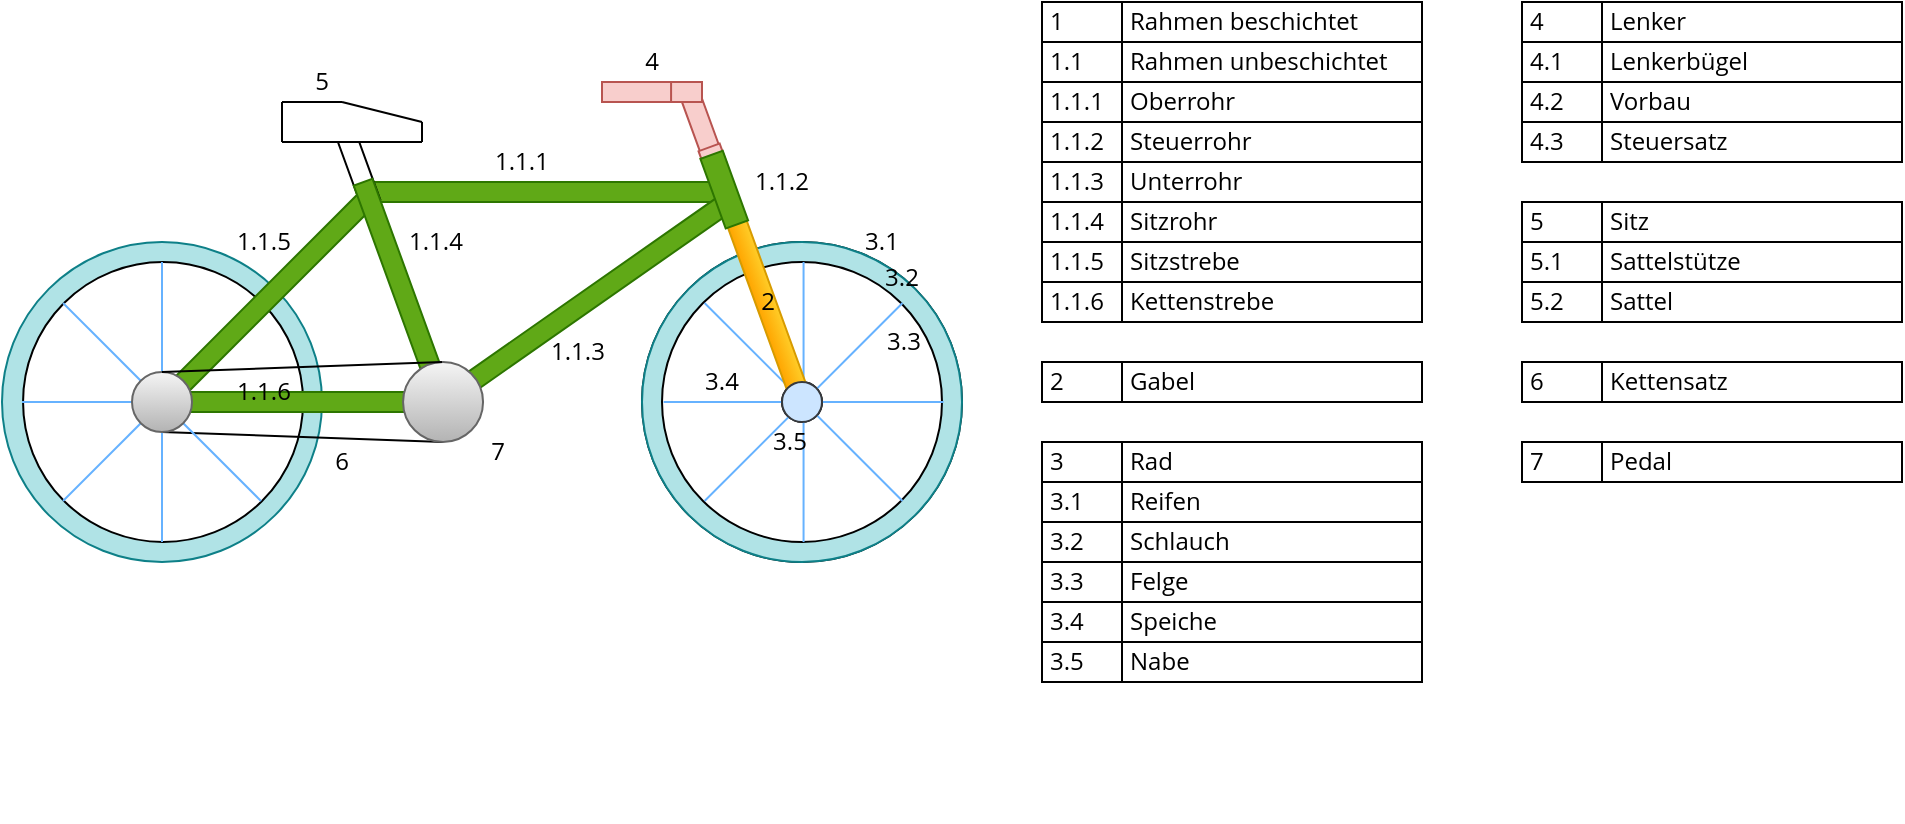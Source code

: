 <mxfile version="13.7.9" type="device"><diagram id="Yoz18WrX2JiBd4pSXsbw" name="Seite-1"><mxGraphModel dx="1102" dy="574" grid="1" gridSize="10" guides="1" tooltips="1" connect="1" arrows="1" fold="1" page="1" pageScale="1" pageWidth="827" pageHeight="1169" math="0" shadow="0"><root><mxCell id="0"/><mxCell id="1" parent="0"/><mxCell id="HeZasuppvlBoS_Fop48x-3" value="" style="rounded=0;whiteSpace=wrap;html=1;align=left;rotation=70;fillColor=#f8cecc;strokeColor=#b85450;fontFamily=Open Sans;fontSize=12;" parent="1" vertex="1"><mxGeometry x="371.49" y="141.18" width="39.4" height="10" as="geometry"/></mxCell><mxCell id="tsj-NuK7oHNZiTiSbq7v-39" value="" style="rounded=0;whiteSpace=wrap;html=1;align=left;fillColor=#60a917;strokeColor=#2D7600;fontColor=#ffffff;fontFamily=Open Sans;fontSize=12;" parent="1" vertex="1"><mxGeometry x="220" y="170" width="180" height="10" as="geometry"/></mxCell><mxCell id="tsj-NuK7oHNZiTiSbq7v-5" value="" style="group;fontFamily=Open Sans;fontSize=12;" parent="1" vertex="1" connectable="0"><mxGeometry x="360" y="200" width="160" height="160" as="geometry"/></mxCell><mxCell id="tsj-NuK7oHNZiTiSbq7v-6" value="" style="ellipse;whiteSpace=wrap;html=1;aspect=fixed;fontFamily=Open Sans;fontSize=12;" parent="tsj-NuK7oHNZiTiSbq7v-5" vertex="1"><mxGeometry width="160" height="160" as="geometry"/></mxCell><mxCell id="tsj-NuK7oHNZiTiSbq7v-7" value="" style="ellipse;whiteSpace=wrap;html=1;aspect=fixed;fontFamily=Open Sans;fontSize=12;" parent="tsj-NuK7oHNZiTiSbq7v-5" vertex="1"><mxGeometry x="10" y="10" width="140" height="140" as="geometry"/></mxCell><mxCell id="tsj-NuK7oHNZiTiSbq7v-12" value="2" style="group;fontFamily=Open Sans;fontSize=12;" parent="tsj-NuK7oHNZiTiSbq7v-5" vertex="1" connectable="0"><mxGeometry width="160" height="160" as="geometry"/></mxCell><mxCell id="tsj-NuK7oHNZiTiSbq7v-13" value="" style="ellipse;whiteSpace=wrap;html=1;aspect=fixed;fillColor=#b0e3e6;strokeColor=#0e8088;fontFamily=Open Sans;fontSize=12;" parent="tsj-NuK7oHNZiTiSbq7v-12" vertex="1"><mxGeometry width="160" height="160" as="geometry"/></mxCell><mxCell id="tsj-NuK7oHNZiTiSbq7v-14" value="" style="ellipse;whiteSpace=wrap;html=1;aspect=fixed;fontFamily=Open Sans;fontSize=12;" parent="tsj-NuK7oHNZiTiSbq7v-12" vertex="1"><mxGeometry x="10" y="10" width="140" height="140" as="geometry"/></mxCell><mxCell id="tsj-NuK7oHNZiTiSbq7v-15" value="" style="ellipse;whiteSpace=wrap;html=1;aspect=fixed;fontFamily=Open Sans;fontSize=12;" parent="tsj-NuK7oHNZiTiSbq7v-12" vertex="1"><mxGeometry x="70" y="70" width="20" height="20" as="geometry"/></mxCell><mxCell id="HeZasuppvlBoS_Fop48x-28" value="" style="group;fontFamily=Open Sans;fontSize=12;" parent="tsj-NuK7oHNZiTiSbq7v-12" vertex="1" connectable="0"><mxGeometry x="10.78" y="10" width="140" height="140" as="geometry"/></mxCell><mxCell id="HeZasuppvlBoS_Fop48x-29" value="" style="endArrow=none;html=1;exitX=0;exitY=1;exitDx=0;exitDy=0;entryX=1;entryY=0;entryDx=0;entryDy=0;strokeColor=#66B2FF;fontFamily=Open Sans;fontSize=12;" parent="HeZasuppvlBoS_Fop48x-28" edge="1"><mxGeometry width="50" height="50" relative="1" as="geometry"><mxPoint x="20.503" y="119.497" as="sourcePoint"/><mxPoint x="119.497" y="20.503" as="targetPoint"/></mxGeometry></mxCell><mxCell id="HeZasuppvlBoS_Fop48x-30" value="" style="endArrow=none;html=1;entryX=0;entryY=0;entryDx=0;entryDy=0;exitX=1;exitY=1;exitDx=0;exitDy=0;strokeColor=#66B2FF;fontFamily=Open Sans;fontSize=12;" parent="HeZasuppvlBoS_Fop48x-28" edge="1"><mxGeometry width="50" height="50" relative="1" as="geometry"><mxPoint x="119.497" y="119.497" as="sourcePoint"/><mxPoint x="20.503" y="20.503" as="targetPoint"/></mxGeometry></mxCell><mxCell id="HeZasuppvlBoS_Fop48x-31" value="" style="endArrow=none;html=1;exitX=0;exitY=0.5;exitDx=0;exitDy=0;entryX=1;entryY=0.5;entryDx=0;entryDy=0;strokeColor=#66B2FF;fontFamily=Open Sans;fontSize=12;" parent="HeZasuppvlBoS_Fop48x-28" edge="1"><mxGeometry width="50" height="50" relative="1" as="geometry"><mxPoint y="70" as="sourcePoint"/><mxPoint x="140" y="70" as="targetPoint"/></mxGeometry></mxCell><mxCell id="HeZasuppvlBoS_Fop48x-32" value="" style="endArrow=none;html=1;entryX=0.5;entryY=0;entryDx=0;entryDy=0;exitX=0.5;exitY=1;exitDx=0;exitDy=0;strokeColor=#66B2FF;fontFamily=Open Sans;fontSize=12;" parent="HeZasuppvlBoS_Fop48x-28" edge="1"><mxGeometry width="50" height="50" relative="1" as="geometry"><mxPoint x="70" y="140" as="sourcePoint"/><mxPoint x="70" as="targetPoint"/></mxGeometry></mxCell><mxCell id="tsj-NuK7oHNZiTiSbq7v-25" value="" style="rounded=0;whiteSpace=wrap;html=1;align=left;rotation=70;gradientColor=#ffa500;fillColor=#ffcd28;strokeColor=#d79b00;fontFamily=Open Sans;fontSize=12;" parent="tsj-NuK7oHNZiTiSbq7v-12" vertex="1"><mxGeometry x="10.78" y="27.56" width="103.92" height="10" as="geometry"/></mxCell><mxCell id="tsj-NuK7oHNZiTiSbq7v-65" value="" style="ellipse;whiteSpace=wrap;html=1;aspect=fixed;align=left;fillColor=#cce5ff;strokeColor=#36393d;fontFamily=Open Sans;fontSize=12;" parent="tsj-NuK7oHNZiTiSbq7v-12" vertex="1"><mxGeometry x="70" y="70" width="20" height="20" as="geometry"/></mxCell><mxCell id="X4fpDZaA_0dJKyTyH7Ew-72" value="3.1" style="text;html=1;strokeColor=none;fillColor=none;align=center;verticalAlign=middle;whiteSpace=wrap;rounded=0;fontFamily=Open Sans;fontSize=12;" vertex="1" parent="tsj-NuK7oHNZiTiSbq7v-12"><mxGeometry x="100" y="-10" width="40" height="20" as="geometry"/></mxCell><mxCell id="X4fpDZaA_0dJKyTyH7Ew-74" value="3.3" style="text;html=1;strokeColor=none;fillColor=none;align=center;verticalAlign=middle;whiteSpace=wrap;rounded=0;fontFamily=Open Sans;fontSize=12;" vertex="1" parent="tsj-NuK7oHNZiTiSbq7v-12"><mxGeometry x="110.78" y="40" width="40" height="20" as="geometry"/></mxCell><mxCell id="X4fpDZaA_0dJKyTyH7Ew-75" value="3.4" style="text;html=1;strokeColor=none;fillColor=none;align=center;verticalAlign=middle;whiteSpace=wrap;rounded=0;fontFamily=Open Sans;fontSize=12;" vertex="1" parent="tsj-NuK7oHNZiTiSbq7v-12"><mxGeometry x="20" y="60" width="40" height="20" as="geometry"/></mxCell><mxCell id="X4fpDZaA_0dJKyTyH7Ew-100" value="3.2" style="text;html=1;strokeColor=none;fillColor=none;align=center;verticalAlign=middle;whiteSpace=wrap;rounded=0;fontFamily=Open Sans;fontSize=12;" vertex="1" parent="tsj-NuK7oHNZiTiSbq7v-12"><mxGeometry x="110" y="7.56" width="40" height="20" as="geometry"/></mxCell><mxCell id="X4fpDZaA_0dJKyTyH7Ew-102" value="3.5" style="text;html=1;strokeColor=none;fillColor=none;align=center;verticalAlign=middle;whiteSpace=wrap;rounded=0;fontFamily=Open Sans;fontSize=12;" vertex="1" parent="tsj-NuK7oHNZiTiSbq7v-12"><mxGeometry x="54" y="90" width="40" height="20" as="geometry"/></mxCell><mxCell id="X4fpDZaA_0dJKyTyH7Ew-185" value="2" style="text;html=1;strokeColor=none;fillColor=none;align=center;verticalAlign=middle;whiteSpace=wrap;rounded=0;fontFamily=Open Sans;fontSize=12;" vertex="1" parent="tsj-NuK7oHNZiTiSbq7v-12"><mxGeometry x="42.74" y="20" width="40" height="20" as="geometry"/></mxCell><mxCell id="tsj-NuK7oHNZiTiSbq7v-4" value="" style="group" parent="1" vertex="1" connectable="0"><mxGeometry x="40" y="200" width="400" height="290" as="geometry"/></mxCell><mxCell id="HeZasuppvlBoS_Fop48x-4" value="" style="rounded=0;whiteSpace=wrap;html=1;align=left;rotation=70;fontFamily=Open Sans;fontSize=12;" parent="tsj-NuK7oHNZiTiSbq7v-4" vertex="1"><mxGeometry x="159.56" y="-41.93" width="37" height="10" as="geometry"/></mxCell><mxCell id="tsj-NuK7oHNZiTiSbq7v-2" value="" style="ellipse;whiteSpace=wrap;html=1;aspect=fixed;fillColor=#b0e3e6;strokeColor=#0e8088;" parent="tsj-NuK7oHNZiTiSbq7v-4" vertex="1"><mxGeometry width="160" height="160" as="geometry"/></mxCell><mxCell id="tsj-NuK7oHNZiTiSbq7v-3" value="" style="ellipse;whiteSpace=wrap;html=1;aspect=fixed;" parent="tsj-NuK7oHNZiTiSbq7v-4" vertex="1"><mxGeometry x="10.526" y="10" width="140" height="140" as="geometry"/></mxCell><mxCell id="tsj-NuK7oHNZiTiSbq7v-19" value="" style="ellipse;whiteSpace=wrap;html=1;aspect=fixed;fontFamily=Open Sans;fontSize=12;" parent="tsj-NuK7oHNZiTiSbq7v-4" vertex="1"><mxGeometry x="70.53" y="70" width="20" height="20" as="geometry"/></mxCell><mxCell id="tsj-NuK7oHNZiTiSbq7v-33" value="" style="ellipse;whiteSpace=wrap;html=1;aspect=fixed;fontFamily=Open Sans;fontSize=12;" parent="tsj-NuK7oHNZiTiSbq7v-4" vertex="1"><mxGeometry x="210.53" y="70" width="20" height="20" as="geometry"/></mxCell><mxCell id="tsj-NuK7oHNZiTiSbq7v-43" value="" style="rounded=0;whiteSpace=wrap;html=1;align=left;rotation=-35;fillColor=#60a917;strokeColor=#2D7600;fontColor=#ffffff;fontFamily=Open Sans;fontSize=12;" parent="tsj-NuK7oHNZiTiSbq7v-4" vertex="1"><mxGeometry x="210.42" y="24.2" width="164.68" height="10" as="geometry"/></mxCell><mxCell id="tsj-NuK7oHNZiTiSbq7v-53" value="1.1.3" style="text;html=1;strokeColor=none;fillColor=none;align=center;verticalAlign=middle;whiteSpace=wrap;rounded=0;fontFamily=Open Sans;fontSize=12;" parent="tsj-NuK7oHNZiTiSbq7v-4" vertex="1"><mxGeometry x="267.72" y="45" width="40" height="20" as="geometry"/></mxCell><mxCell id="tsj-NuK7oHNZiTiSbq7v-22" value="1.1.5" style="text;html=1;strokeColor=none;fillColor=none;align=center;verticalAlign=middle;whiteSpace=wrap;rounded=0;fontFamily=Open Sans;fontSize=12;" parent="tsj-NuK7oHNZiTiSbq7v-4" vertex="1"><mxGeometry x="110.53" y="-10" width="40" height="20" as="geometry"/></mxCell><mxCell id="HeZasuppvlBoS_Fop48x-6" value="" style="endArrow=none;html=1;exitX=0.5;exitY=1;exitDx=0;exitDy=0;entryX=0.5;entryY=1;entryDx=0;entryDy=0;fontFamily=Open Sans;fontSize=12;" parent="tsj-NuK7oHNZiTiSbq7v-4" source="tsj-NuK7oHNZiTiSbq7v-45" target="tsj-NuK7oHNZiTiSbq7v-44" edge="1"><mxGeometry width="50" height="50" relative="1" as="geometry"><mxPoint x="70.53" y="105" as="sourcePoint"/><mxPoint x="210.53" y="105" as="targetPoint"/></mxGeometry></mxCell><mxCell id="HeZasuppvlBoS_Fop48x-23" value="" style="group" parent="tsj-NuK7oHNZiTiSbq7v-4" vertex="1" connectable="0"><mxGeometry x="10" y="10" width="140" height="140" as="geometry"/></mxCell><mxCell id="HeZasuppvlBoS_Fop48x-24" value="" style="endArrow=none;html=1;exitX=0;exitY=1;exitDx=0;exitDy=0;entryX=1;entryY=0;entryDx=0;entryDy=0;strokeColor=#66B2FF;" parent="HeZasuppvlBoS_Fop48x-23" edge="1"><mxGeometry width="50" height="50" relative="1" as="geometry"><mxPoint x="20.503" y="119.497" as="sourcePoint"/><mxPoint x="119.497" y="20.503" as="targetPoint"/></mxGeometry></mxCell><mxCell id="HeZasuppvlBoS_Fop48x-25" value="" style="endArrow=none;html=1;entryX=0;entryY=0;entryDx=0;entryDy=0;exitX=1;exitY=1;exitDx=0;exitDy=0;strokeColor=#66B2FF;" parent="HeZasuppvlBoS_Fop48x-23" edge="1"><mxGeometry width="50" height="50" relative="1" as="geometry"><mxPoint x="119.497" y="119.497" as="sourcePoint"/><mxPoint x="20.503" y="20.503" as="targetPoint"/></mxGeometry></mxCell><mxCell id="HeZasuppvlBoS_Fop48x-26" value="" style="endArrow=none;html=1;exitX=0;exitY=0.5;exitDx=0;exitDy=0;entryX=1;entryY=0.5;entryDx=0;entryDy=0;strokeColor=#66B2FF;" parent="HeZasuppvlBoS_Fop48x-23" edge="1"><mxGeometry width="50" height="50" relative="1" as="geometry"><mxPoint y="70" as="sourcePoint"/><mxPoint x="140" y="70" as="targetPoint"/></mxGeometry></mxCell><mxCell id="HeZasuppvlBoS_Fop48x-27" value="" style="endArrow=none;html=1;entryX=0.5;entryY=0;entryDx=0;entryDy=0;exitX=0.5;exitY=1;exitDx=0;exitDy=0;strokeColor=#66B2FF;fontFamily=Open Sans;fontSize=12;" parent="HeZasuppvlBoS_Fop48x-23" edge="1"><mxGeometry width="50" height="50" relative="1" as="geometry"><mxPoint x="70" y="140" as="sourcePoint"/><mxPoint x="70" as="targetPoint"/></mxGeometry></mxCell><mxCell id="tsj-NuK7oHNZiTiSbq7v-37" value="" style="rounded=0;whiteSpace=wrap;html=1;align=left;rotation=-45;fillColor=#60a917;strokeColor=#2D7600;fontColor=#ffffff;fontFamily=Open Sans;fontSize=12;" parent="tsj-NuK7oHNZiTiSbq7v-4" vertex="1"><mxGeometry x="59.63" y="22.88" width="147" height="10" as="geometry"/></mxCell><mxCell id="tsj-NuK7oHNZiTiSbq7v-21" value="" style="rounded=0;whiteSpace=wrap;html=1;fillColor=#60a917;strokeColor=#2D7600;fontColor=#ffffff;fontFamily=Open Sans;fontSize=12;" parent="tsj-NuK7oHNZiTiSbq7v-4" vertex="1"><mxGeometry x="90.53" y="75" width="120" height="10" as="geometry"/></mxCell><mxCell id="tsj-NuK7oHNZiTiSbq7v-45" value="" style="ellipse;whiteSpace=wrap;html=1;aspect=fixed;align=left;fillColor=#f5f5f5;strokeColor=#666666;gradientColor=#b3b3b3;fontFamily=Open Sans;fontSize=12;" parent="tsj-NuK7oHNZiTiSbq7v-4" vertex="1"><mxGeometry x="65" y="65" width="30" height="30" as="geometry"/></mxCell><mxCell id="tsj-NuK7oHNZiTiSbq7v-64" value="1.1.6" style="text;html=1;strokeColor=none;fillColor=none;align=center;verticalAlign=middle;whiteSpace=wrap;rounded=0;fontFamily=Open Sans;fontSize=12;" parent="tsj-NuK7oHNZiTiSbq7v-4" vertex="1"><mxGeometry x="110.53" y="65" width="40" height="20" as="geometry"/></mxCell><mxCell id="tsj-NuK7oHNZiTiSbq7v-34" value="" style="rounded=0;whiteSpace=wrap;html=1;align=left;rotation=70;fillColor=#60a917;strokeColor=#2D7600;fontColor=#ffffff;fontFamily=Open Sans;fontSize=12;" parent="tsj-NuK7oHNZiTiSbq7v-4" vertex="1"><mxGeometry x="141.82" y="20.38" width="117.72" height="10" as="geometry"/></mxCell><mxCell id="tsj-NuK7oHNZiTiSbq7v-44" value="" style="ellipse;whiteSpace=wrap;html=1;aspect=fixed;align=left;fillColor=#f5f5f5;strokeColor=#666666;gradientColor=#b3b3b3;fontFamily=Open Sans;fontSize=12;" parent="tsj-NuK7oHNZiTiSbq7v-4" vertex="1"><mxGeometry x="200.53" y="60" width="40" height="40" as="geometry"/></mxCell><mxCell id="X4fpDZaA_0dJKyTyH7Ew-140" value="6" style="text;html=1;strokeColor=none;fillColor=none;align=center;verticalAlign=middle;whiteSpace=wrap;rounded=0;fontFamily=Open Sans;fontSize=12;" vertex="1" parent="tsj-NuK7oHNZiTiSbq7v-4"><mxGeometry x="150" y="100" width="40" height="20" as="geometry"/></mxCell><mxCell id="tsj-NuK7oHNZiTiSbq7v-35" value="1.1.4" style="text;html=1;strokeColor=none;fillColor=none;align=center;verticalAlign=middle;whiteSpace=wrap;rounded=0;fontFamily=Open Sans;fontSize=12;" parent="tsj-NuK7oHNZiTiSbq7v-4" vertex="1"><mxGeometry x="196.56" y="-10" width="40" height="20" as="geometry"/></mxCell><mxCell id="X4fpDZaA_0dJKyTyH7Ew-184" value="7" style="text;html=1;strokeColor=none;fillColor=none;align=center;verticalAlign=middle;whiteSpace=wrap;rounded=0;fontFamily=Open Sans;fontSize=12;" vertex="1" parent="tsj-NuK7oHNZiTiSbq7v-4"><mxGeometry x="227.72" y="95" width="40" height="20" as="geometry"/></mxCell><mxCell id="tsj-NuK7oHNZiTiSbq7v-32" value="1.1.2" style="text;html=1;strokeColor=none;fillColor=none;align=center;verticalAlign=middle;whiteSpace=wrap;rounded=0;fontFamily=Open Sans;fontSize=12;" parent="1" vertex="1"><mxGeometry x="410" y="160" width="40" height="20" as="geometry"/></mxCell><mxCell id="tsj-NuK7oHNZiTiSbq7v-46" value="" style="rounded=0;whiteSpace=wrap;html=1;align=left;fillColor=#f8cecc;strokeColor=#b85450;fontFamily=Open Sans;fontSize=12;" parent="1" vertex="1"><mxGeometry x="340" y="120" width="40" height="10" as="geometry"/></mxCell><mxCell id="tsj-NuK7oHNZiTiSbq7v-52" value="1.1.1" style="text;html=1;strokeColor=none;fillColor=none;align=center;verticalAlign=middle;whiteSpace=wrap;rounded=0;fontFamily=Open Sans;fontSize=12;" parent="1" vertex="1"><mxGeometry x="280" y="150" width="40" height="20" as="geometry"/></mxCell><mxCell id="tsj-NuK7oHNZiTiSbq7v-54" value="" style="triangle;whiteSpace=wrap;html=1;align=left;strokeColor=none;fontFamily=Open Sans;fontSize=12;" parent="1" vertex="1"><mxGeometry x="210" y="130" width="40" height="20" as="geometry"/></mxCell><mxCell id="tsj-NuK7oHNZiTiSbq7v-55" value="" style="rounded=0;whiteSpace=wrap;html=1;align=left;strokeColor=none;fontFamily=Open Sans;fontSize=12;" parent="1" vertex="1"><mxGeometry x="200" y="140" width="50" height="10" as="geometry"/></mxCell><mxCell id="tsj-NuK7oHNZiTiSbq7v-58" value="" style="endArrow=none;html=1;exitX=0;exitY=1;exitDx=0;exitDy=0;entryX=1;entryY=1;entryDx=0;entryDy=0;fontFamily=Open Sans;fontSize=12;" parent="1" target="tsj-NuK7oHNZiTiSbq7v-55" edge="1"><mxGeometry width="50" height="50" relative="1" as="geometry"><mxPoint x="180" y="150" as="sourcePoint"/><mxPoint x="310" y="140" as="targetPoint"/></mxGeometry></mxCell><mxCell id="tsj-NuK7oHNZiTiSbq7v-59" value="" style="endArrow=none;html=1;entryX=1;entryY=0;entryDx=0;entryDy=0;fontFamily=Open Sans;fontSize=12;" parent="1" target="tsj-NuK7oHNZiTiSbq7v-55" edge="1"><mxGeometry width="50" height="50" relative="1" as="geometry"><mxPoint x="250" y="150" as="sourcePoint"/><mxPoint x="310" y="140" as="targetPoint"/></mxGeometry></mxCell><mxCell id="tsj-NuK7oHNZiTiSbq7v-60" value="" style="endArrow=none;html=1;fontFamily=Open Sans;fontSize=12;" parent="1" edge="1"><mxGeometry width="50" height="50" relative="1" as="geometry"><mxPoint x="180" y="150" as="sourcePoint"/><mxPoint x="180" y="130" as="targetPoint"/></mxGeometry></mxCell><mxCell id="tsj-NuK7oHNZiTiSbq7v-61" value="" style="endArrow=none;html=1;fontFamily=Open Sans;fontSize=12;" parent="1" edge="1"><mxGeometry width="50" height="50" relative="1" as="geometry"><mxPoint x="180" y="130" as="sourcePoint"/><mxPoint x="210" y="130" as="targetPoint"/></mxGeometry></mxCell><mxCell id="tsj-NuK7oHNZiTiSbq7v-62" value="" style="endArrow=none;html=1;fontFamily=Open Sans;fontSize=12;" parent="1" edge="1"><mxGeometry width="50" height="50" relative="1" as="geometry"><mxPoint x="210" y="130" as="sourcePoint"/><mxPoint x="250" y="140" as="targetPoint"/></mxGeometry></mxCell><mxCell id="HeZasuppvlBoS_Fop48x-5" value="" style="endArrow=none;html=1;exitX=0.5;exitY=0;exitDx=0;exitDy=0;fontFamily=Open Sans;fontSize=12;" parent="1" source="tsj-NuK7oHNZiTiSbq7v-45" edge="1"><mxGeometry width="50" height="50" relative="1" as="geometry"><mxPoint x="280" y="340" as="sourcePoint"/><mxPoint x="260" y="260" as="targetPoint"/></mxGeometry></mxCell><mxCell id="X4fpDZaA_0dJKyTyH7Ew-138" value="4" style="text;html=1;strokeColor=none;fillColor=none;align=center;verticalAlign=middle;whiteSpace=wrap;rounded=0;fontFamily=Open Sans;fontSize=12;" vertex="1" parent="1"><mxGeometry x="350" y="100" width="30" height="20" as="geometry"/></mxCell><mxCell id="X4fpDZaA_0dJKyTyH7Ew-139" value="5" style="text;html=1;strokeColor=none;fillColor=none;align=center;verticalAlign=middle;whiteSpace=wrap;rounded=0;fontFamily=Open Sans;fontSize=12;" vertex="1" parent="1"><mxGeometry x="180" y="110" width="40" height="20" as="geometry"/></mxCell><mxCell id="X4fpDZaA_0dJKyTyH7Ew-175" value="" style="rounded=0;whiteSpace=wrap;html=1;align=left;fillColor=#f8cecc;strokeColor=#b85450;fontFamily=Open Sans;fontSize=12;" vertex="1" parent="1"><mxGeometry x="374.54" y="120" width="15.46" height="10" as="geometry"/></mxCell><mxCell id="X4fpDZaA_0dJKyTyH7Ew-176" value="" style="rounded=0;whiteSpace=wrap;html=1;align=left;rotation=70;fillColor=#f8cecc;strokeColor=#b85450;fontFamily=Open Sans;fontSize=12;" vertex="1" parent="1"><mxGeometry x="390.39" y="151.6" width="9.61" height="11.24" as="geometry"/></mxCell><mxCell id="tsj-NuK7oHNZiTiSbq7v-41" value="" style="rounded=0;whiteSpace=wrap;html=1;align=left;rotation=70;fillColor=#60a917;strokeColor=#2D7600;fontColor=#ffffff;fontFamily=Open Sans;fontSize=12;" parent="1" vertex="1"><mxGeometry x="382.61" y="167.89" width="37.01" height="11.9" as="geometry"/></mxCell><mxCell id="X4fpDZaA_0dJKyTyH7Ew-3" value="" style="shape=table;html=1;whiteSpace=wrap;startSize=0;container=1;collapsible=0;childLayout=tableLayout;fontFamily=Open Sans;fontSize=12;align=left;spacingLeft=2;" vertex="1" parent="1"><mxGeometry x="560" y="80" width="190" height="160" as="geometry"/></mxCell><mxCell id="X4fpDZaA_0dJKyTyH7Ew-142" style="shape=partialRectangle;html=1;whiteSpace=wrap;collapsible=0;dropTarget=0;pointerEvents=0;fillColor=none;top=0;left=0;bottom=0;right=0;points=[[0,0.5],[1,0.5]];portConstraint=eastwest;fontFamily=Open Sans;align=left;spacingLeft=2;" vertex="1" parent="X4fpDZaA_0dJKyTyH7Ew-3"><mxGeometry width="190" height="20" as="geometry"/></mxCell><mxCell id="X4fpDZaA_0dJKyTyH7Ew-143" value="1" style="shape=partialRectangle;html=1;whiteSpace=wrap;connectable=0;fillColor=none;top=0;left=0;bottom=0;right=0;overflow=hidden;fontStyle=0;fontFamily=Open Sans;align=left;spacingLeft=2;" vertex="1" parent="X4fpDZaA_0dJKyTyH7Ew-142"><mxGeometry width="40" height="20" as="geometry"/></mxCell><mxCell id="X4fpDZaA_0dJKyTyH7Ew-144" value="Rahmen beschichtet" style="shape=partialRectangle;html=1;whiteSpace=wrap;connectable=0;fillColor=none;top=0;left=0;bottom=0;right=0;overflow=hidden;fontStyle=0;fontFamily=Open Sans;align=left;spacingLeft=2;" vertex="1" parent="X4fpDZaA_0dJKyTyH7Ew-142"><mxGeometry x="40" width="150" height="20" as="geometry"/></mxCell><mxCell id="X4fpDZaA_0dJKyTyH7Ew-4" value="" style="shape=partialRectangle;html=1;whiteSpace=wrap;collapsible=0;dropTarget=0;pointerEvents=0;fillColor=none;top=0;left=0;bottom=0;right=0;points=[[0,0.5],[1,0.5]];portConstraint=eastwest;fontFamily=Open Sans;align=left;spacingLeft=2;" vertex="1" parent="X4fpDZaA_0dJKyTyH7Ew-3"><mxGeometry y="20" width="190" height="20" as="geometry"/></mxCell><mxCell id="X4fpDZaA_0dJKyTyH7Ew-5" value="1.1" style="shape=partialRectangle;html=1;whiteSpace=wrap;connectable=0;fillColor=none;top=0;left=0;bottom=0;right=0;overflow=hidden;fontStyle=0;fontFamily=Open Sans;align=left;spacingLeft=2;" vertex="1" parent="X4fpDZaA_0dJKyTyH7Ew-4"><mxGeometry width="40" height="20" as="geometry"/></mxCell><mxCell id="X4fpDZaA_0dJKyTyH7Ew-7" value="Rahmen unbeschichtet" style="shape=partialRectangle;html=1;whiteSpace=wrap;connectable=0;fillColor=none;top=0;left=0;bottom=0;right=0;overflow=hidden;fontStyle=0;fontFamily=Open Sans;align=left;spacingLeft=2;" vertex="1" parent="X4fpDZaA_0dJKyTyH7Ew-4"><mxGeometry x="40" width="150" height="20" as="geometry"/></mxCell><mxCell id="X4fpDZaA_0dJKyTyH7Ew-8" value="" style="shape=partialRectangle;html=1;whiteSpace=wrap;collapsible=0;dropTarget=0;pointerEvents=0;fillColor=none;top=0;left=0;bottom=0;right=0;points=[[0,0.5],[1,0.5]];portConstraint=eastwest;fontFamily=Open Sans;align=left;spacingLeft=2;" vertex="1" parent="X4fpDZaA_0dJKyTyH7Ew-3"><mxGeometry y="40" width="190" height="20" as="geometry"/></mxCell><mxCell id="X4fpDZaA_0dJKyTyH7Ew-9" value="1.1.1" style="shape=partialRectangle;html=1;whiteSpace=wrap;connectable=0;fillColor=none;top=0;left=0;bottom=0;right=0;overflow=hidden;fontFamily=Open Sans;align=left;spacingLeft=2;" vertex="1" parent="X4fpDZaA_0dJKyTyH7Ew-8"><mxGeometry width="40" height="20" as="geometry"/></mxCell><mxCell id="X4fpDZaA_0dJKyTyH7Ew-11" value="Oberrohr" style="shape=partialRectangle;html=1;whiteSpace=wrap;connectable=0;fillColor=none;top=0;left=0;bottom=0;right=0;overflow=hidden;fontFamily=Open Sans;align=left;spacingLeft=2;" vertex="1" parent="X4fpDZaA_0dJKyTyH7Ew-8"><mxGeometry x="40" width="150" height="20" as="geometry"/></mxCell><mxCell id="X4fpDZaA_0dJKyTyH7Ew-12" value="" style="shape=partialRectangle;html=1;whiteSpace=wrap;collapsible=0;dropTarget=0;pointerEvents=0;fillColor=none;top=0;left=0;bottom=0;right=0;points=[[0,0.5],[1,0.5]];portConstraint=eastwest;fontFamily=Open Sans;align=left;spacingLeft=2;" vertex="1" parent="X4fpDZaA_0dJKyTyH7Ew-3"><mxGeometry y="60" width="190" height="20" as="geometry"/></mxCell><mxCell id="X4fpDZaA_0dJKyTyH7Ew-13" value="1.1.2" style="shape=partialRectangle;html=1;whiteSpace=wrap;connectable=0;fillColor=none;top=0;left=0;bottom=0;right=0;overflow=hidden;fontFamily=Open Sans;align=left;spacingLeft=2;" vertex="1" parent="X4fpDZaA_0dJKyTyH7Ew-12"><mxGeometry width="40" height="20" as="geometry"/></mxCell><mxCell id="X4fpDZaA_0dJKyTyH7Ew-15" value="Steuerrohr" style="shape=partialRectangle;html=1;whiteSpace=wrap;connectable=0;fillColor=none;top=0;left=0;bottom=0;right=0;overflow=hidden;fontFamily=Open Sans;align=left;spacingLeft=2;" vertex="1" parent="X4fpDZaA_0dJKyTyH7Ew-12"><mxGeometry x="40" width="150" height="20" as="geometry"/></mxCell><mxCell id="X4fpDZaA_0dJKyTyH7Ew-16" style="shape=partialRectangle;html=1;whiteSpace=wrap;collapsible=0;dropTarget=0;pointerEvents=0;fillColor=none;top=0;left=0;bottom=0;right=0;points=[[0,0.5],[1,0.5]];portConstraint=eastwest;fontFamily=Open Sans;align=left;spacingLeft=2;" vertex="1" parent="X4fpDZaA_0dJKyTyH7Ew-3"><mxGeometry y="80" width="190" height="20" as="geometry"/></mxCell><mxCell id="X4fpDZaA_0dJKyTyH7Ew-17" value="1.1.3" style="shape=partialRectangle;html=1;whiteSpace=wrap;connectable=0;fillColor=none;top=0;left=0;bottom=0;right=0;overflow=hidden;fontFamily=Open Sans;align=left;spacingLeft=2;" vertex="1" parent="X4fpDZaA_0dJKyTyH7Ew-16"><mxGeometry width="40" height="20" as="geometry"/></mxCell><mxCell id="X4fpDZaA_0dJKyTyH7Ew-18" value="Unterrohr" style="shape=partialRectangle;html=1;whiteSpace=wrap;connectable=0;fillColor=none;top=0;left=0;bottom=0;right=0;overflow=hidden;fontFamily=Open Sans;align=left;spacingLeft=2;" vertex="1" parent="X4fpDZaA_0dJKyTyH7Ew-16"><mxGeometry x="40" width="150" height="20" as="geometry"/></mxCell><mxCell id="X4fpDZaA_0dJKyTyH7Ew-19" style="shape=partialRectangle;html=1;whiteSpace=wrap;collapsible=0;dropTarget=0;pointerEvents=0;fillColor=none;top=0;left=0;bottom=0;right=0;points=[[0,0.5],[1,0.5]];portConstraint=eastwest;fontFamily=Open Sans;align=left;spacingLeft=2;" vertex="1" parent="X4fpDZaA_0dJKyTyH7Ew-3"><mxGeometry y="100" width="190" height="20" as="geometry"/></mxCell><mxCell id="X4fpDZaA_0dJKyTyH7Ew-20" value="1.1.4" style="shape=partialRectangle;html=1;whiteSpace=wrap;connectable=0;fillColor=none;top=0;left=0;bottom=0;right=0;overflow=hidden;fontFamily=Open Sans;align=left;spacingLeft=2;" vertex="1" parent="X4fpDZaA_0dJKyTyH7Ew-19"><mxGeometry width="40" height="20" as="geometry"/></mxCell><mxCell id="X4fpDZaA_0dJKyTyH7Ew-21" value="Sitzrohr" style="shape=partialRectangle;html=1;whiteSpace=wrap;connectable=0;fillColor=none;top=0;left=0;bottom=0;right=0;overflow=hidden;fontFamily=Open Sans;align=left;spacingLeft=2;" vertex="1" parent="X4fpDZaA_0dJKyTyH7Ew-19"><mxGeometry x="40" width="150" height="20" as="geometry"/></mxCell><mxCell id="X4fpDZaA_0dJKyTyH7Ew-22" style="shape=partialRectangle;html=1;whiteSpace=wrap;collapsible=0;dropTarget=0;pointerEvents=0;fillColor=none;top=0;left=0;bottom=0;right=0;points=[[0,0.5],[1,0.5]];portConstraint=eastwest;fontFamily=Open Sans;align=left;spacingLeft=2;" vertex="1" parent="X4fpDZaA_0dJKyTyH7Ew-3"><mxGeometry y="120" width="190" height="20" as="geometry"/></mxCell><mxCell id="X4fpDZaA_0dJKyTyH7Ew-23" value="1.1.5" style="shape=partialRectangle;html=1;whiteSpace=wrap;connectable=0;fillColor=none;top=0;left=0;bottom=0;right=0;overflow=hidden;fontFamily=Open Sans;align=left;spacingLeft=2;" vertex="1" parent="X4fpDZaA_0dJKyTyH7Ew-22"><mxGeometry width="40" height="20" as="geometry"/></mxCell><mxCell id="X4fpDZaA_0dJKyTyH7Ew-24" value="Sitzstrebe" style="shape=partialRectangle;html=1;whiteSpace=wrap;connectable=0;fillColor=none;top=0;left=0;bottom=0;right=0;overflow=hidden;fontFamily=Open Sans;align=left;spacingLeft=2;" vertex="1" parent="X4fpDZaA_0dJKyTyH7Ew-22"><mxGeometry x="40" width="150" height="20" as="geometry"/></mxCell><mxCell id="X4fpDZaA_0dJKyTyH7Ew-25" style="shape=partialRectangle;html=1;whiteSpace=wrap;collapsible=0;dropTarget=0;pointerEvents=0;fillColor=none;top=0;left=0;bottom=0;right=0;points=[[0,0.5],[1,0.5]];portConstraint=eastwest;fontFamily=Open Sans;align=left;spacingLeft=2;" vertex="1" parent="X4fpDZaA_0dJKyTyH7Ew-3"><mxGeometry y="140" width="190" height="20" as="geometry"/></mxCell><mxCell id="X4fpDZaA_0dJKyTyH7Ew-26" value="1.1.6" style="shape=partialRectangle;html=1;whiteSpace=wrap;connectable=0;fillColor=none;top=0;left=0;bottom=0;right=0;overflow=hidden;fontFamily=Open Sans;align=left;spacingLeft=2;" vertex="1" parent="X4fpDZaA_0dJKyTyH7Ew-25"><mxGeometry width="40" height="20" as="geometry"/></mxCell><mxCell id="X4fpDZaA_0dJKyTyH7Ew-27" value="Kettenstrebe" style="shape=partialRectangle;html=1;whiteSpace=wrap;connectable=0;fillColor=none;top=0;left=0;bottom=0;right=0;overflow=hidden;fontFamily=Open Sans;align=left;spacingLeft=2;" vertex="1" parent="X4fpDZaA_0dJKyTyH7Ew-25"><mxGeometry x="40" width="150" height="20" as="geometry"/></mxCell><mxCell id="X4fpDZaA_0dJKyTyH7Ew-28" value="" style="shape=table;html=1;whiteSpace=wrap;startSize=0;container=1;collapsible=0;childLayout=tableLayout;fontFamily=Open Sans;fontSize=12;align=left;spacingLeft=2;fontStyle=0" vertex="1" parent="1"><mxGeometry x="560" y="260" width="190" height="20" as="geometry"/></mxCell><mxCell id="X4fpDZaA_0dJKyTyH7Ew-29" value="" style="shape=partialRectangle;html=1;whiteSpace=wrap;collapsible=0;dropTarget=0;pointerEvents=0;fillColor=none;top=0;left=0;bottom=0;right=0;points=[[0,0.5],[1,0.5]];portConstraint=eastwest;fontFamily=Open Sans;align=left;spacingLeft=2;" vertex="1" parent="X4fpDZaA_0dJKyTyH7Ew-28"><mxGeometry width="190" height="20" as="geometry"/></mxCell><mxCell id="X4fpDZaA_0dJKyTyH7Ew-30" value="2" style="shape=partialRectangle;html=1;whiteSpace=wrap;connectable=0;fillColor=none;top=0;left=0;bottom=0;right=0;overflow=hidden;fontStyle=0;fontFamily=Open Sans;align=left;spacingLeft=2;" vertex="1" parent="X4fpDZaA_0dJKyTyH7Ew-29"><mxGeometry width="40" height="20" as="geometry"/></mxCell><mxCell id="X4fpDZaA_0dJKyTyH7Ew-31" value="Gabel" style="shape=partialRectangle;html=1;whiteSpace=wrap;connectable=0;fillColor=none;top=0;left=0;bottom=0;right=0;overflow=hidden;fontStyle=0;fontFamily=Open Sans;align=left;spacingLeft=2;" vertex="1" parent="X4fpDZaA_0dJKyTyH7Ew-29"><mxGeometry x="40" width="150" height="20" as="geometry"/></mxCell><mxCell id="X4fpDZaA_0dJKyTyH7Ew-50" value="" style="shape=table;html=1;whiteSpace=wrap;startSize=0;container=1;collapsible=0;childLayout=tableLayout;fontFamily=Open Sans;fontSize=12;align=left;spacingLeft=2;" vertex="1" parent="1"><mxGeometry x="560" y="300" width="190" height="120" as="geometry"/></mxCell><mxCell id="X4fpDZaA_0dJKyTyH7Ew-51" value="" style="shape=partialRectangle;html=1;whiteSpace=wrap;collapsible=0;dropTarget=0;pointerEvents=0;fillColor=none;top=0;left=0;bottom=0;right=0;points=[[0,0.5],[1,0.5]];portConstraint=eastwest;fontFamily=Open Sans;align=left;spacingLeft=2;" vertex="1" parent="X4fpDZaA_0dJKyTyH7Ew-50"><mxGeometry width="190" height="20" as="geometry"/></mxCell><mxCell id="X4fpDZaA_0dJKyTyH7Ew-52" value="3" style="shape=partialRectangle;html=1;whiteSpace=wrap;connectable=0;fillColor=none;top=0;left=0;bottom=0;right=0;overflow=hidden;fontStyle=0;fontFamily=Open Sans;align=left;spacingLeft=2;" vertex="1" parent="X4fpDZaA_0dJKyTyH7Ew-51"><mxGeometry width="40" height="20" as="geometry"/></mxCell><mxCell id="X4fpDZaA_0dJKyTyH7Ew-53" value="Rad" style="shape=partialRectangle;html=1;whiteSpace=wrap;connectable=0;fillColor=none;top=0;left=0;bottom=0;right=0;overflow=hidden;fontStyle=0;fontFamily=Open Sans;align=left;spacingLeft=2;" vertex="1" parent="X4fpDZaA_0dJKyTyH7Ew-51"><mxGeometry x="40" width="150" height="20" as="geometry"/></mxCell><mxCell id="X4fpDZaA_0dJKyTyH7Ew-54" value="" style="shape=partialRectangle;html=1;whiteSpace=wrap;collapsible=0;dropTarget=0;pointerEvents=0;fillColor=none;top=0;left=0;bottom=0;right=0;points=[[0,0.5],[1,0.5]];portConstraint=eastwest;fontFamily=Open Sans;align=left;spacingLeft=2;" vertex="1" parent="X4fpDZaA_0dJKyTyH7Ew-50"><mxGeometry y="20" width="190" height="20" as="geometry"/></mxCell><mxCell id="X4fpDZaA_0dJKyTyH7Ew-55" value="3.1" style="shape=partialRectangle;html=1;whiteSpace=wrap;connectable=0;fillColor=none;top=0;left=0;bottom=0;right=0;overflow=hidden;fontFamily=Open Sans;align=left;spacingLeft=2;" vertex="1" parent="X4fpDZaA_0dJKyTyH7Ew-54"><mxGeometry width="40" height="20" as="geometry"/></mxCell><mxCell id="X4fpDZaA_0dJKyTyH7Ew-56" value="Reifen" style="shape=partialRectangle;html=1;whiteSpace=wrap;connectable=0;fillColor=none;top=0;left=0;bottom=0;right=0;overflow=hidden;fontFamily=Open Sans;align=left;spacingLeft=2;" vertex="1" parent="X4fpDZaA_0dJKyTyH7Ew-54"><mxGeometry x="40" width="150" height="20" as="geometry"/></mxCell><mxCell id="X4fpDZaA_0dJKyTyH7Ew-57" value="" style="shape=partialRectangle;html=1;whiteSpace=wrap;collapsible=0;dropTarget=0;pointerEvents=0;fillColor=none;top=0;left=0;bottom=0;right=0;points=[[0,0.5],[1,0.5]];portConstraint=eastwest;fontFamily=Open Sans;align=left;spacingLeft=2;" vertex="1" parent="X4fpDZaA_0dJKyTyH7Ew-50"><mxGeometry y="40" width="190" height="20" as="geometry"/></mxCell><mxCell id="X4fpDZaA_0dJKyTyH7Ew-58" value="3.2" style="shape=partialRectangle;html=1;whiteSpace=wrap;connectable=0;fillColor=none;top=0;left=0;bottom=0;right=0;overflow=hidden;fontFamily=Open Sans;align=left;spacingLeft=2;" vertex="1" parent="X4fpDZaA_0dJKyTyH7Ew-57"><mxGeometry width="40" height="20" as="geometry"/></mxCell><mxCell id="X4fpDZaA_0dJKyTyH7Ew-59" value="Schlauch" style="shape=partialRectangle;html=1;whiteSpace=wrap;connectable=0;fillColor=none;top=0;left=0;bottom=0;right=0;overflow=hidden;fontFamily=Open Sans;align=left;spacingLeft=2;" vertex="1" parent="X4fpDZaA_0dJKyTyH7Ew-57"><mxGeometry x="40" width="150" height="20" as="geometry"/></mxCell><mxCell id="X4fpDZaA_0dJKyTyH7Ew-60" style="shape=partialRectangle;html=1;whiteSpace=wrap;collapsible=0;dropTarget=0;pointerEvents=0;fillColor=none;top=0;left=0;bottom=0;right=0;points=[[0,0.5],[1,0.5]];portConstraint=eastwest;fontFamily=Open Sans;align=left;spacingLeft=2;" vertex="1" parent="X4fpDZaA_0dJKyTyH7Ew-50"><mxGeometry y="60" width="190" height="20" as="geometry"/></mxCell><mxCell id="X4fpDZaA_0dJKyTyH7Ew-61" value="3.3" style="shape=partialRectangle;html=1;whiteSpace=wrap;connectable=0;fillColor=none;top=0;left=0;bottom=0;right=0;overflow=hidden;fontFamily=Open Sans;align=left;spacingLeft=2;" vertex="1" parent="X4fpDZaA_0dJKyTyH7Ew-60"><mxGeometry width="40" height="20" as="geometry"/></mxCell><mxCell id="X4fpDZaA_0dJKyTyH7Ew-62" value="Felge" style="shape=partialRectangle;html=1;whiteSpace=wrap;connectable=0;fillColor=none;top=0;left=0;bottom=0;right=0;overflow=hidden;fontFamily=Open Sans;align=left;spacingLeft=2;" vertex="1" parent="X4fpDZaA_0dJKyTyH7Ew-60"><mxGeometry x="40" width="150" height="20" as="geometry"/></mxCell><mxCell id="X4fpDZaA_0dJKyTyH7Ew-63" style="shape=partialRectangle;html=1;whiteSpace=wrap;collapsible=0;dropTarget=0;pointerEvents=0;fillColor=none;top=0;left=0;bottom=0;right=0;points=[[0,0.5],[1,0.5]];portConstraint=eastwest;fontFamily=Open Sans;align=left;spacingLeft=2;" vertex="1" parent="X4fpDZaA_0dJKyTyH7Ew-50"><mxGeometry y="80" width="190" height="20" as="geometry"/></mxCell><mxCell id="X4fpDZaA_0dJKyTyH7Ew-64" value="3.4" style="shape=partialRectangle;html=1;whiteSpace=wrap;connectable=0;fillColor=none;top=0;left=0;bottom=0;right=0;overflow=hidden;fontFamily=Open Sans;align=left;spacingLeft=2;" vertex="1" parent="X4fpDZaA_0dJKyTyH7Ew-63"><mxGeometry width="40" height="20" as="geometry"/></mxCell><mxCell id="X4fpDZaA_0dJKyTyH7Ew-65" value="Speiche" style="shape=partialRectangle;html=1;whiteSpace=wrap;connectable=0;fillColor=none;top=0;left=0;bottom=0;right=0;overflow=hidden;fontFamily=Open Sans;align=left;spacingLeft=2;" vertex="1" parent="X4fpDZaA_0dJKyTyH7Ew-63"><mxGeometry x="40" width="150" height="20" as="geometry"/></mxCell><mxCell id="X4fpDZaA_0dJKyTyH7Ew-66" style="shape=partialRectangle;html=1;whiteSpace=wrap;collapsible=0;dropTarget=0;pointerEvents=0;fillColor=none;top=0;left=0;bottom=0;right=0;points=[[0,0.5],[1,0.5]];portConstraint=eastwest;fontFamily=Open Sans;align=left;spacingLeft=2;" vertex="1" parent="X4fpDZaA_0dJKyTyH7Ew-50"><mxGeometry y="100" width="190" height="20" as="geometry"/></mxCell><mxCell id="X4fpDZaA_0dJKyTyH7Ew-67" value="3.5" style="shape=partialRectangle;html=1;whiteSpace=wrap;connectable=0;fillColor=none;top=0;left=0;bottom=0;right=0;overflow=hidden;fontFamily=Open Sans;align=left;spacingLeft=2;" vertex="1" parent="X4fpDZaA_0dJKyTyH7Ew-66"><mxGeometry width="40" height="20" as="geometry"/></mxCell><mxCell id="X4fpDZaA_0dJKyTyH7Ew-68" value="Nabe" style="shape=partialRectangle;html=1;whiteSpace=wrap;connectable=0;fillColor=none;top=0;left=0;bottom=0;right=0;overflow=hidden;fontFamily=Open Sans;align=left;spacingLeft=2;" vertex="1" parent="X4fpDZaA_0dJKyTyH7Ew-66"><mxGeometry x="40" width="150" height="20" as="geometry"/></mxCell><mxCell id="X4fpDZaA_0dJKyTyH7Ew-156" value="" style="shape=table;html=1;whiteSpace=wrap;startSize=0;container=1;collapsible=0;childLayout=tableLayout;fontFamily=Open Sans;fontSize=12;align=left;spacingLeft=2;fontStyle=0" vertex="1" parent="1"><mxGeometry x="800" y="80" width="190" height="80" as="geometry"/></mxCell><mxCell id="X4fpDZaA_0dJKyTyH7Ew-157" value="" style="shape=partialRectangle;html=1;whiteSpace=wrap;collapsible=0;dropTarget=0;pointerEvents=0;fillColor=none;top=0;left=0;bottom=0;right=0;points=[[0,0.5],[1,0.5]];portConstraint=eastwest;fontFamily=Open Sans;align=left;spacingLeft=2;" vertex="1" parent="X4fpDZaA_0dJKyTyH7Ew-156"><mxGeometry width="190" height="20" as="geometry"/></mxCell><mxCell id="X4fpDZaA_0dJKyTyH7Ew-158" value="4" style="shape=partialRectangle;html=1;whiteSpace=wrap;connectable=0;fillColor=none;top=0;left=0;bottom=0;right=0;overflow=hidden;fontStyle=0;fontFamily=Open Sans;align=left;spacingLeft=2;" vertex="1" parent="X4fpDZaA_0dJKyTyH7Ew-157"><mxGeometry width="40" height="20" as="geometry"/></mxCell><mxCell id="X4fpDZaA_0dJKyTyH7Ew-159" value="Lenker" style="shape=partialRectangle;html=1;whiteSpace=wrap;connectable=0;fillColor=none;top=0;left=0;bottom=0;right=0;overflow=hidden;fontStyle=0;fontFamily=Open Sans;align=left;spacingLeft=2;" vertex="1" parent="X4fpDZaA_0dJKyTyH7Ew-157"><mxGeometry x="40" width="150" height="20" as="geometry"/></mxCell><mxCell id="X4fpDZaA_0dJKyTyH7Ew-160" style="shape=partialRectangle;html=1;whiteSpace=wrap;collapsible=0;dropTarget=0;pointerEvents=0;fillColor=none;top=0;left=0;bottom=0;right=0;points=[[0,0.5],[1,0.5]];portConstraint=eastwest;fontFamily=Open Sans;align=left;spacingLeft=2;" vertex="1" parent="X4fpDZaA_0dJKyTyH7Ew-156"><mxGeometry y="20" width="190" height="20" as="geometry"/></mxCell><mxCell id="X4fpDZaA_0dJKyTyH7Ew-161" value="4.1" style="shape=partialRectangle;html=1;whiteSpace=wrap;connectable=0;fillColor=none;top=0;left=0;bottom=0;right=0;overflow=hidden;fontStyle=0;fontFamily=Open Sans;align=left;spacingLeft=2;" vertex="1" parent="X4fpDZaA_0dJKyTyH7Ew-160"><mxGeometry width="40" height="20" as="geometry"/></mxCell><mxCell id="X4fpDZaA_0dJKyTyH7Ew-162" value="Lenkerbügel" style="shape=partialRectangle;html=1;whiteSpace=wrap;connectable=0;fillColor=none;top=0;left=0;bottom=0;right=0;overflow=hidden;fontStyle=0;fontFamily=Open Sans;align=left;spacingLeft=2;" vertex="1" parent="X4fpDZaA_0dJKyTyH7Ew-160"><mxGeometry x="40" width="150" height="20" as="geometry"/></mxCell><mxCell id="X4fpDZaA_0dJKyTyH7Ew-163" style="shape=partialRectangle;html=1;whiteSpace=wrap;collapsible=0;dropTarget=0;pointerEvents=0;fillColor=none;top=0;left=0;bottom=0;right=0;points=[[0,0.5],[1,0.5]];portConstraint=eastwest;fontFamily=Open Sans;align=left;spacingLeft=2;" vertex="1" parent="X4fpDZaA_0dJKyTyH7Ew-156"><mxGeometry y="40" width="190" height="20" as="geometry"/></mxCell><mxCell id="X4fpDZaA_0dJKyTyH7Ew-164" value="4.2" style="shape=partialRectangle;html=1;whiteSpace=wrap;connectable=0;fillColor=none;top=0;left=0;bottom=0;right=0;overflow=hidden;fontStyle=0;fontFamily=Open Sans;align=left;spacingLeft=2;" vertex="1" parent="X4fpDZaA_0dJKyTyH7Ew-163"><mxGeometry width="40" height="20" as="geometry"/></mxCell><mxCell id="X4fpDZaA_0dJKyTyH7Ew-165" value="Vorbau" style="shape=partialRectangle;html=1;whiteSpace=wrap;connectable=0;fillColor=none;top=0;left=0;bottom=0;right=0;overflow=hidden;fontStyle=0;fontFamily=Open Sans;align=left;spacingLeft=2;" vertex="1" parent="X4fpDZaA_0dJKyTyH7Ew-163"><mxGeometry x="40" width="150" height="20" as="geometry"/></mxCell><mxCell id="X4fpDZaA_0dJKyTyH7Ew-169" style="shape=partialRectangle;html=1;whiteSpace=wrap;collapsible=0;dropTarget=0;pointerEvents=0;fillColor=none;top=0;left=0;bottom=0;right=0;points=[[0,0.5],[1,0.5]];portConstraint=eastwest;fontFamily=Open Sans;align=left;spacingLeft=2;" vertex="1" parent="X4fpDZaA_0dJKyTyH7Ew-156"><mxGeometry y="60" width="190" height="20" as="geometry"/></mxCell><mxCell id="X4fpDZaA_0dJKyTyH7Ew-170" value="4.3" style="shape=partialRectangle;html=1;whiteSpace=wrap;connectable=0;fillColor=none;top=0;left=0;bottom=0;right=0;overflow=hidden;fontStyle=0;fontFamily=Open Sans;align=left;spacingLeft=2;" vertex="1" parent="X4fpDZaA_0dJKyTyH7Ew-169"><mxGeometry width="40" height="20" as="geometry"/></mxCell><mxCell id="X4fpDZaA_0dJKyTyH7Ew-171" value="Steuersatz" style="shape=partialRectangle;html=1;whiteSpace=wrap;connectable=0;fillColor=none;top=0;left=0;bottom=0;right=0;overflow=hidden;fontStyle=0;fontFamily=Open Sans;align=left;spacingLeft=2;" vertex="1" parent="X4fpDZaA_0dJKyTyH7Ew-169"><mxGeometry x="40" width="150" height="20" as="geometry"/></mxCell><mxCell id="X4fpDZaA_0dJKyTyH7Ew-146" value="" style="shape=table;html=1;whiteSpace=wrap;startSize=0;container=1;collapsible=0;childLayout=tableLayout;fontFamily=Open Sans;fontSize=12;align=left;spacingLeft=2;" vertex="1" parent="1"><mxGeometry x="800" y="180" width="190" height="60" as="geometry"/></mxCell><mxCell id="X4fpDZaA_0dJKyTyH7Ew-147" value="" style="shape=partialRectangle;html=1;whiteSpace=wrap;collapsible=0;dropTarget=0;pointerEvents=0;fillColor=none;top=0;left=0;bottom=0;right=0;points=[[0,0.5],[1,0.5]];portConstraint=eastwest;fontFamily=Open Sans;align=left;spacingLeft=2;" vertex="1" parent="X4fpDZaA_0dJKyTyH7Ew-146"><mxGeometry width="190" height="20" as="geometry"/></mxCell><mxCell id="X4fpDZaA_0dJKyTyH7Ew-148" value="5" style="shape=partialRectangle;html=1;whiteSpace=wrap;connectable=0;fillColor=none;top=0;left=0;bottom=0;right=0;overflow=hidden;fontStyle=0;fontFamily=Open Sans;align=left;spacingLeft=2;" vertex="1" parent="X4fpDZaA_0dJKyTyH7Ew-147"><mxGeometry width="40" height="20" as="geometry"/></mxCell><mxCell id="X4fpDZaA_0dJKyTyH7Ew-149" value="Sitz" style="shape=partialRectangle;html=1;whiteSpace=wrap;connectable=0;fillColor=none;top=0;left=0;bottom=0;right=0;overflow=hidden;fontStyle=0;fontFamily=Open Sans;align=left;spacingLeft=2;" vertex="1" parent="X4fpDZaA_0dJKyTyH7Ew-147"><mxGeometry x="40" width="150" height="20" as="geometry"/></mxCell><mxCell id="X4fpDZaA_0dJKyTyH7Ew-150" style="shape=partialRectangle;html=1;whiteSpace=wrap;collapsible=0;dropTarget=0;pointerEvents=0;fillColor=none;top=0;left=0;bottom=0;right=0;points=[[0,0.5],[1,0.5]];portConstraint=eastwest;fontFamily=Open Sans;align=left;spacingLeft=2;" vertex="1" parent="X4fpDZaA_0dJKyTyH7Ew-146"><mxGeometry y="20" width="190" height="20" as="geometry"/></mxCell><mxCell id="X4fpDZaA_0dJKyTyH7Ew-151" value="5.1" style="shape=partialRectangle;html=1;whiteSpace=wrap;connectable=0;fillColor=none;top=0;left=0;bottom=0;right=0;overflow=hidden;fontStyle=0;fontFamily=Open Sans;align=left;spacingLeft=2;" vertex="1" parent="X4fpDZaA_0dJKyTyH7Ew-150"><mxGeometry width="40" height="20" as="geometry"/></mxCell><mxCell id="X4fpDZaA_0dJKyTyH7Ew-152" value="Sattelstütze" style="shape=partialRectangle;html=1;whiteSpace=wrap;connectable=0;fillColor=none;top=0;left=0;bottom=0;right=0;overflow=hidden;fontStyle=0;fontFamily=Open Sans;align=left;spacingLeft=2;" vertex="1" parent="X4fpDZaA_0dJKyTyH7Ew-150"><mxGeometry x="40" width="150" height="20" as="geometry"/></mxCell><mxCell id="X4fpDZaA_0dJKyTyH7Ew-153" style="shape=partialRectangle;html=1;whiteSpace=wrap;collapsible=0;dropTarget=0;pointerEvents=0;fillColor=none;top=0;left=0;bottom=0;right=0;points=[[0,0.5],[1,0.5]];portConstraint=eastwest;fontFamily=Open Sans;align=left;spacingLeft=2;" vertex="1" parent="X4fpDZaA_0dJKyTyH7Ew-146"><mxGeometry y="40" width="190" height="20" as="geometry"/></mxCell><mxCell id="X4fpDZaA_0dJKyTyH7Ew-154" value="5.2" style="shape=partialRectangle;html=1;whiteSpace=wrap;connectable=0;fillColor=none;top=0;left=0;bottom=0;right=0;overflow=hidden;fontStyle=0;fontFamily=Open Sans;align=left;spacingLeft=2;" vertex="1" parent="X4fpDZaA_0dJKyTyH7Ew-153"><mxGeometry width="40" height="20" as="geometry"/></mxCell><mxCell id="X4fpDZaA_0dJKyTyH7Ew-155" value="Sattel" style="shape=partialRectangle;html=1;whiteSpace=wrap;connectable=0;fillColor=none;top=0;left=0;bottom=0;right=0;overflow=hidden;fontStyle=0;fontFamily=Open Sans;align=left;spacingLeft=2;" vertex="1" parent="X4fpDZaA_0dJKyTyH7Ew-153"><mxGeometry x="40" width="150" height="20" as="geometry"/></mxCell><mxCell id="X4fpDZaA_0dJKyTyH7Ew-130" value="" style="shape=table;html=1;whiteSpace=wrap;startSize=0;container=1;collapsible=0;childLayout=tableLayout;fontFamily=Open Sans;fontSize=12;align=left;spacingLeft=2;" vertex="1" parent="1"><mxGeometry x="800" y="300" width="190" height="20" as="geometry"/></mxCell><mxCell id="X4fpDZaA_0dJKyTyH7Ew-131" value="" style="shape=partialRectangle;html=1;whiteSpace=wrap;collapsible=0;dropTarget=0;pointerEvents=0;fillColor=none;top=0;left=0;bottom=0;right=0;points=[[0,0.5],[1,0.5]];portConstraint=eastwest;fontFamily=Open Sans;align=left;spacingLeft=2;" vertex="1" parent="X4fpDZaA_0dJKyTyH7Ew-130"><mxGeometry width="190" height="20" as="geometry"/></mxCell><mxCell id="X4fpDZaA_0dJKyTyH7Ew-132" value="7" style="shape=partialRectangle;html=1;whiteSpace=wrap;connectable=0;fillColor=none;top=0;left=0;bottom=0;right=0;overflow=hidden;fontStyle=0;fontFamily=Open Sans;align=left;spacingLeft=2;" vertex="1" parent="X4fpDZaA_0dJKyTyH7Ew-131"><mxGeometry width="40" height="20" as="geometry"/></mxCell><mxCell id="X4fpDZaA_0dJKyTyH7Ew-133" value="Pedal" style="shape=partialRectangle;html=1;whiteSpace=wrap;connectable=0;fillColor=none;top=0;left=0;bottom=0;right=0;overflow=hidden;fontStyle=0;fontFamily=Open Sans;align=left;spacingLeft=2;" vertex="1" parent="X4fpDZaA_0dJKyTyH7Ew-131"><mxGeometry x="40" width="150" height="20" as="geometry"/></mxCell><mxCell id="X4fpDZaA_0dJKyTyH7Ew-180" value="" style="shape=table;html=1;whiteSpace=wrap;startSize=0;container=1;collapsible=0;childLayout=tableLayout;fontFamily=Open Sans;fontSize=12;align=left;spacingLeft=2;" vertex="1" parent="1"><mxGeometry x="800" y="260" width="190" height="20" as="geometry"/></mxCell><mxCell id="X4fpDZaA_0dJKyTyH7Ew-181" value="" style="shape=partialRectangle;html=1;whiteSpace=wrap;collapsible=0;dropTarget=0;pointerEvents=0;fillColor=none;top=0;left=0;bottom=0;right=0;points=[[0,0.5],[1,0.5]];portConstraint=eastwest;fontFamily=Open Sans;align=left;spacingLeft=2;" vertex="1" parent="X4fpDZaA_0dJKyTyH7Ew-180"><mxGeometry width="190" height="20" as="geometry"/></mxCell><mxCell id="X4fpDZaA_0dJKyTyH7Ew-182" value="6" style="shape=partialRectangle;html=1;whiteSpace=wrap;connectable=0;fillColor=none;top=0;left=0;bottom=0;right=0;overflow=hidden;fontStyle=0;fontFamily=Open Sans;align=left;spacingLeft=2;" vertex="1" parent="X4fpDZaA_0dJKyTyH7Ew-181"><mxGeometry width="40" height="20" as="geometry"/></mxCell><mxCell id="X4fpDZaA_0dJKyTyH7Ew-183" value="Kettensatz" style="shape=partialRectangle;html=1;whiteSpace=wrap;connectable=0;fillColor=none;top=0;left=0;bottom=0;right=0;overflow=hidden;fontStyle=0;fontFamily=Open Sans;align=left;spacingLeft=2;" vertex="1" parent="X4fpDZaA_0dJKyTyH7Ew-181"><mxGeometry x="40" width="150" height="20" as="geometry"/></mxCell></root></mxGraphModel></diagram></mxfile>
